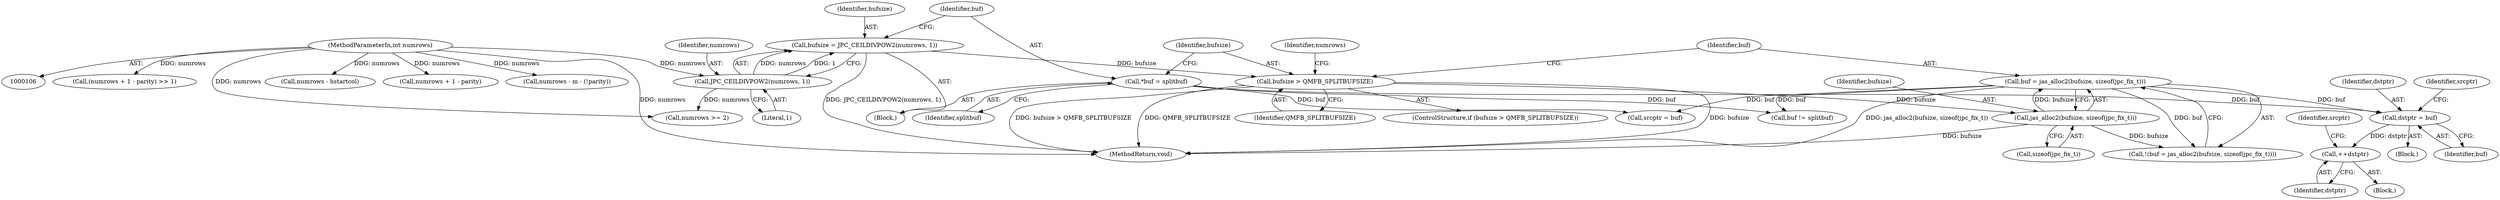 digraph "0_jasper_4a59cfaf9ab3d48fca4a15c0d2674bf7138e3d1a_0@pointer" {
"1000165" [label="(Call,dstptr = buf)"];
"1000120" [label="(Call,*buf = splitbuf)"];
"1000135" [label="(Call,buf = jas_alloc2(bufsize, sizeof(jpc_fix_t)))"];
"1000137" [label="(Call,jas_alloc2(bufsize, sizeof(jpc_fix_t)))"];
"1000129" [label="(Call,bufsize > QMFB_SPLITBUFSIZE)"];
"1000113" [label="(Call,bufsize = JPC_CEILDIVPOW2(numrows, 1))"];
"1000115" [label="(Call,JPC_CEILDIVPOW2(numrows, 1))"];
"1000108" [label="(MethodParameterIn,int numrows)"];
"1000189" [label="(Call,++dstptr)"];
"1000251" [label="(Call,srcptr = buf)"];
"1000166" [label="(Identifier,dstptr)"];
"1000135" [label="(Call,buf = jas_alloc2(bufsize, sizeof(jpc_fix_t)))"];
"1000274" [label="(Call,buf != splitbuf)"];
"1000138" [label="(Identifier,bufsize)"];
"1000150" [label="(Call,(numrows + 1 - parity) >> 1)"];
"1000129" [label="(Call,bufsize > QMFB_SPLITBUFSIZE)"];
"1000128" [label="(ControlStructure,if (bufsize > QMFB_SPLITBUFSIZE))"];
"1000116" [label="(Identifier,numrows)"];
"1000111" [label="(Block,)"];
"1000115" [label="(Call,JPC_CEILDIVPOW2(numrows, 1))"];
"1000122" [label="(Identifier,splitbuf)"];
"1000280" [label="(MethodReturn,void)"];
"1000130" [label="(Identifier,bufsize)"];
"1000108" [label="(MethodParameterIn,int numrows)"];
"1000169" [label="(Identifier,srcptr)"];
"1000189" [label="(Call,++dstptr)"];
"1000136" [label="(Identifier,buf)"];
"1000192" [label="(Identifier,srcptr)"];
"1000165" [label="(Call,dstptr = buf)"];
"1000167" [label="(Identifier,buf)"];
"1000134" [label="(Call,!(buf = jas_alloc2(bufsize, sizeof(jpc_fix_t))))"];
"1000159" [label="(Call,numrows - hstartcol)"];
"1000131" [label="(Identifier,QMFB_SPLITBUFSIZE)"];
"1000121" [label="(Identifier,buf)"];
"1000190" [label="(Identifier,dstptr)"];
"1000113" [label="(Call,bufsize = JPC_CEILDIVPOW2(numrows, 1))"];
"1000114" [label="(Identifier,bufsize)"];
"1000147" [label="(Block,)"];
"1000151" [label="(Call,numrows + 1 - parity)"];
"1000145" [label="(Identifier,numrows)"];
"1000218" [label="(Call,numrows - m - (!parity))"];
"1000183" [label="(Block,)"];
"1000139" [label="(Call,sizeof(jpc_fix_t))"];
"1000120" [label="(Call,*buf = splitbuf)"];
"1000144" [label="(Call,numrows >= 2)"];
"1000137" [label="(Call,jas_alloc2(bufsize, sizeof(jpc_fix_t)))"];
"1000117" [label="(Literal,1)"];
"1000165" -> "1000147"  [label="AST: "];
"1000165" -> "1000167"  [label="CFG: "];
"1000166" -> "1000165"  [label="AST: "];
"1000167" -> "1000165"  [label="AST: "];
"1000169" -> "1000165"  [label="CFG: "];
"1000120" -> "1000165"  [label="DDG: buf"];
"1000135" -> "1000165"  [label="DDG: buf"];
"1000165" -> "1000189"  [label="DDG: dstptr"];
"1000120" -> "1000111"  [label="AST: "];
"1000120" -> "1000122"  [label="CFG: "];
"1000121" -> "1000120"  [label="AST: "];
"1000122" -> "1000120"  [label="AST: "];
"1000130" -> "1000120"  [label="CFG: "];
"1000120" -> "1000251"  [label="DDG: buf"];
"1000120" -> "1000274"  [label="DDG: buf"];
"1000135" -> "1000134"  [label="AST: "];
"1000135" -> "1000137"  [label="CFG: "];
"1000136" -> "1000135"  [label="AST: "];
"1000137" -> "1000135"  [label="AST: "];
"1000134" -> "1000135"  [label="CFG: "];
"1000135" -> "1000280"  [label="DDG: jas_alloc2(bufsize, sizeof(jpc_fix_t))"];
"1000135" -> "1000134"  [label="DDG: buf"];
"1000137" -> "1000135"  [label="DDG: bufsize"];
"1000135" -> "1000251"  [label="DDG: buf"];
"1000135" -> "1000274"  [label="DDG: buf"];
"1000137" -> "1000139"  [label="CFG: "];
"1000138" -> "1000137"  [label="AST: "];
"1000139" -> "1000137"  [label="AST: "];
"1000137" -> "1000280"  [label="DDG: bufsize"];
"1000137" -> "1000134"  [label="DDG: bufsize"];
"1000129" -> "1000137"  [label="DDG: bufsize"];
"1000129" -> "1000128"  [label="AST: "];
"1000129" -> "1000131"  [label="CFG: "];
"1000130" -> "1000129"  [label="AST: "];
"1000131" -> "1000129"  [label="AST: "];
"1000136" -> "1000129"  [label="CFG: "];
"1000145" -> "1000129"  [label="CFG: "];
"1000129" -> "1000280"  [label="DDG: bufsize"];
"1000129" -> "1000280"  [label="DDG: bufsize > QMFB_SPLITBUFSIZE"];
"1000129" -> "1000280"  [label="DDG: QMFB_SPLITBUFSIZE"];
"1000113" -> "1000129"  [label="DDG: bufsize"];
"1000113" -> "1000111"  [label="AST: "];
"1000113" -> "1000115"  [label="CFG: "];
"1000114" -> "1000113"  [label="AST: "];
"1000115" -> "1000113"  [label="AST: "];
"1000121" -> "1000113"  [label="CFG: "];
"1000113" -> "1000280"  [label="DDG: JPC_CEILDIVPOW2(numrows, 1)"];
"1000115" -> "1000113"  [label="DDG: numrows"];
"1000115" -> "1000113"  [label="DDG: 1"];
"1000115" -> "1000117"  [label="CFG: "];
"1000116" -> "1000115"  [label="AST: "];
"1000117" -> "1000115"  [label="AST: "];
"1000108" -> "1000115"  [label="DDG: numrows"];
"1000115" -> "1000144"  [label="DDG: numrows"];
"1000108" -> "1000106"  [label="AST: "];
"1000108" -> "1000280"  [label="DDG: numrows"];
"1000108" -> "1000144"  [label="DDG: numrows"];
"1000108" -> "1000150"  [label="DDG: numrows"];
"1000108" -> "1000151"  [label="DDG: numrows"];
"1000108" -> "1000159"  [label="DDG: numrows"];
"1000108" -> "1000218"  [label="DDG: numrows"];
"1000189" -> "1000183"  [label="AST: "];
"1000189" -> "1000190"  [label="CFG: "];
"1000190" -> "1000189"  [label="AST: "];
"1000192" -> "1000189"  [label="CFG: "];
}

